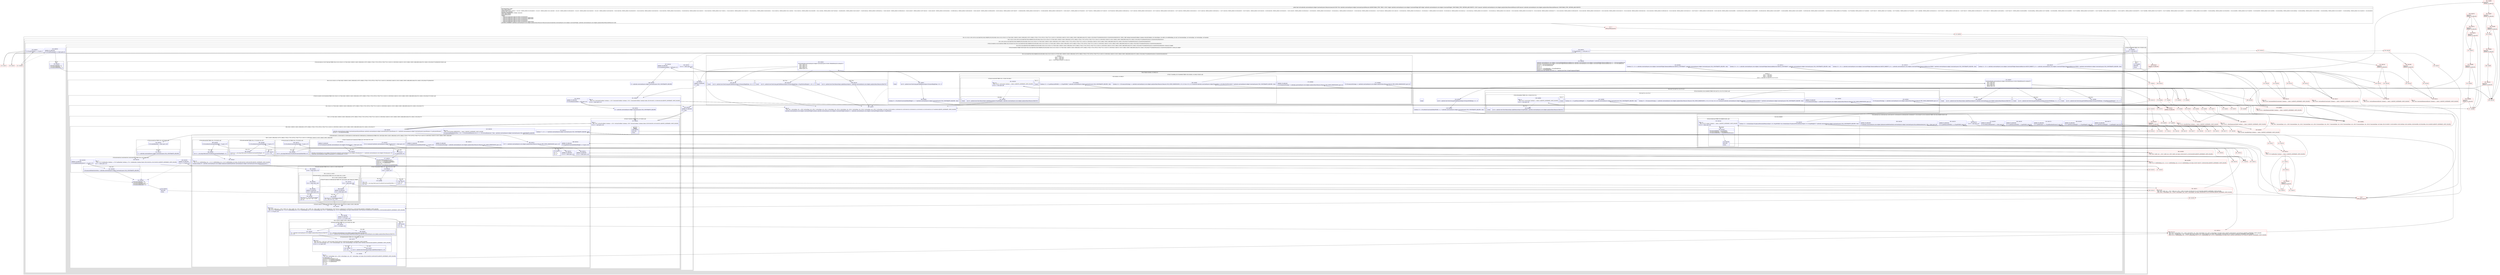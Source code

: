 digraph "CFG forandroidx.constraintlayout.widget.ConstraintLayout.Measurer.measure(Landroidx\/constraintlayout\/core\/widgets\/ConstraintWidget;Landroidx\/constraintlayout\/core\/widgets\/analyzer\/BasicMeasure$Measure;)V" {
subgraph cluster_Region_226921649 {
label = "R(1:(2:(1:3)|(1:(1:9)(1:(0)(14:14|15|46|76|(2:93|(2:98|99))|102|105|108|113|(4:121|(2:125|(2:(1:127)|(8:128|(1:138)(9:(1:164)(1:199)|165|(1:167)(1:198)|(1:170)|(1:173)(1:197)|(1:176)|177|(1:(1:181)(1:(1:195)))(0)|(1:184)(3:(1:191)(1:186)|(1:190)(1:188)|189))|140|147|(1:149)|(1:155)|156|157)))|200|(0)(0))|202|(2:125|(0)(0))(0)|200|(0)(0)))))) | DECL_VAR: boolean horizontalUseRatio, boolean verticalUseRatio, int verticalSpec, int width, int widthPadding, int null, int horizontalSpec, int verticalSpec, int verticalSpec, int baseline\l";
node [shape=record,color=blue];
subgraph cluster_Region_2063265124 {
label = "R(2:(1:3)|(1:(1:9)(1:(0)(14:14|15|46|76|(2:93|(2:98|99))|102|105|108|113|(4:121|(2:125|(2:(1:127)|(8:128|(1:138)(9:(1:164)(1:199)|165|(1:167)(1:198)|(1:170)|(1:173)(1:197)|(1:176)|177|(1:(1:181)(1:(1:195)))(0)|(1:184)(3:(1:191)(1:186)|(1:190)(1:188)|189))|140|147|(1:149)|(1:155)|156|157)))|200|(0)(0))|202|(2:125|(0)(0))(0)|200|(0)(0)))))";
node [shape=record,color=blue];
subgraph cluster_IfRegion_1086942296 {
label = "IF [B:220:0x0006] THEN: R(1:3) ELSE: null";
node [shape=record,color=blue];
Node_220 [shape=record,label="{220\:\ 0x0006|if (r29 == null) goto L3\l}"];
subgraph cluster_Region_1059605304 {
label = "R(1:3)";
node [shape=record,color=blue];
Node_221 [shape=record,label="{221\:\ 0x0008|RETURN\l|return\l}"];
}
}
subgraph cluster_Region_108178280 {
label = "R(1:(1:9)(1:(0)(14:14|15|46|76|(2:93|(2:98|99))|102|105|108|113|(4:121|(2:125|(2:(1:127)|(8:128|(1:138)(9:(1:164)(1:199)|165|(1:167)(1:198)|(1:170)|(1:173)(1:197)|(1:176)|177|(1:(1:181)(1:(1:195)))(0)|(1:184)(3:(1:191)(1:186)|(1:190)(1:188)|189))|140|147|(1:149)|(1:155)|156|157)))|200|(0)(0))|202|(2:125|(0)(0))(0)|200|(0)(0))))";
node [shape=record,color=blue];
subgraph cluster_IfRegion_726591247 {
label = "IF [B:223:0x0010, B:225:0x0016] THEN: R(1:9) ELSE: R(1:(0)(14:14|15|46|76|(2:93|(2:98|99))|102|105|108|113|(4:121|(2:125|(2:(1:127)|(8:128|(1:138)(9:(1:164)(1:199)|165|(1:167)(1:198)|(1:170)|(1:173)(1:197)|(1:176)|177|(1:(1:181)(1:(1:195)))(0)|(1:184)(3:(1:191)(1:186)|(1:190)(1:188)|189))|140|147|(1:149)|(1:155)|156|157)))|200|(0)(0))|202|(2:125|(0)(0))(0)|200|(0)(0)))";
node [shape=record,color=blue];
Node_223 [shape=record,label="{223\:\ 0x0010|if (r29.getVisibility() == 8) goto L7\l}"];
Node_225 [shape=record,label="{225\:\ 0x0016|ADDED_TO_REGION\l|if (r29.isInPlaceholder() == false) goto L9\l}"];
subgraph cluster_Region_544138642 {
label = "R(1:9)";
node [shape=record,color=blue];
Node_226 [shape=record,label="{226\:\ 0x0018|r30.measuredWidth = 0\lr30.measuredHeight = 0\lr30.measuredBaseline = 0\l}"];
}
subgraph cluster_Region_1566706476 {
label = "R(1:(0)(14:14|15|46|76|(2:93|(2:98|99))|102|105|108|113|(4:121|(2:125|(2:(1:127)|(8:128|(1:138)(9:(1:164)(1:199)|165|(1:167)(1:198)|(1:170)|(1:173)(1:197)|(1:176)|177|(1:(1:181)(1:(1:195)))(0)|(1:184)(3:(1:191)(1:186)|(1:190)(1:188)|189))|140|147|(1:149)|(1:155)|156|157)))|200|(0)(0))|202|(2:125|(0)(0))(0)|200|(0)(0))) | ELSE_IF_CHAIN\l";
node [shape=record,color=blue];
subgraph cluster_IfRegion_1314443779 {
label = "IF [B:229:0x0023] THEN: R(0) ELSE: R(14:14|15|46|76|(2:93|(2:98|99))|102|105|108|113|(4:121|(2:125|(2:(1:127)|(8:128|(1:138)(9:(1:164)(1:199)|165|(1:167)(1:198)|(1:170)|(1:173)(1:197)|(1:176)|177|(1:(1:181)(1:(1:195)))(0)|(1:184)(3:(1:191)(1:186)|(1:190)(1:188)|189))|140|147|(1:149)|(1:155)|156|157)))|200|(0)(0))|202|(2:125|(0)(0))(0)|200|(0)(0)) | ELSE_IF_CHAIN\l";
node [shape=record,color=blue];
Node_229 [shape=record,label="{229\:\ 0x0023|if (r29.getParent() == null) goto L13\l}"];
subgraph cluster_Region_309469784 {
label = "R(0)";
node [shape=record,color=blue];
}
subgraph cluster_Region_1103305936 {
label = "R(14:14|15|46|76|(2:93|(2:98|99))|102|105|108|113|(4:121|(2:125|(2:(1:127)|(8:128|(1:138)(9:(1:164)(1:199)|165|(1:167)(1:198)|(1:170)|(1:173)(1:197)|(1:176)|177|(1:(1:181)(1:(1:195)))(0)|(1:184)(3:(1:191)(1:186)|(1:190)(1:188)|189))|140|147|(1:149)|(1:155)|156|157)))|200|(0)(0))|202|(2:125|(0)(0))(0)|200|(0)(0))";
node [shape=record,color=blue];
Node_231 [shape=record,label="{231\:\ 0x0026|androidx.constraintlayout.core.widgets.ConstraintWidget$DimensionBehaviour androidx.constraintlayout.core.widgets.ConstraintWidget.DimensionBehaviour r3 = r30.horizontalBehavior\landroidx.constraintlayout.core.widgets.ConstraintWidget$DimensionBehaviour androidx.constraintlayout.core.widgets.ConstraintWidget.DimensionBehaviour r4 = r30.verticalBehavior\lint int r6 = r30.horizontalDimension\lint int r7 = r30.verticalDimension\lint r8 = 0\lint r9 = 0\lint int r10 = r28.paddingTop + r28.paddingBottom\lint int r11 = r28.paddingWidth\landroid.view.View android.view.View r12 = (android.view.View) r29.getCompanionWidget()\l}"];
subgraph cluster_SwitchRegion_883285091 {
label = "Switch: 4
 case 1 -> R(2:44|1)
 case 2 -> R(2:43|1)
 case 3 -> R(2:42|1)
 case 4 -> R(4:16|17|(3:24|27|(1:1)(2:37|1))|1)";
node [shape=record,color=blue];
Node_232 [shape=record,label="{232\:\ 0x0047|switch(androidx.constraintlayout.widget.ConstraintLayout.C01681.f58x6d00e4a2[r3.ordinal()]) \{\l    case 1: goto L44;\l    case 2: goto L43;\l    case 3: goto L42;\l    case 4: goto L16;\l    default: goto L45;\l\}\l}"];
subgraph cluster_Region_626685047 {
label = "R(2:44|1)";
node [shape=record,color=blue];
Node_263 [shape=record,label="{263\:\ 0x00b3|int r8 = android.view.View.MeasureSpec.makeMeasureSpec(r6, androidx.constraintlayout.core.widgets.analyzer.BasicMeasure.EXACTLY)\l}"];
Node_InsnContainer_1172768753 [shape=record,label="{|break\l}"];
}
subgraph cluster_Region_1719293091 {
label = "R(2:43|1)";
node [shape=record,color=blue];
Node_262 [shape=record,label="{262\:\ 0x00ab|int r8 = android.view.ViewGroup.getChildMeasureSpec(r28.layoutWidthSpec, r11, \-2)\l}"];
Node_InsnContainer_135356170 [shape=record,label="{|break\l}"];
}
subgraph cluster_Region_572574325 {
label = "R(2:42|1)";
node [shape=record,color=blue];
Node_261 [shape=record,label="{261\:\ 0x009e|int r8 = android.view.ViewGroup.getChildMeasureSpec(r28.layoutWidthSpec, r29.getHorizontalMargin() + r11, \-1)\l}"];
Node_InsnContainer_13716673 [shape=record,label="{|break\l}"];
}
subgraph cluster_Region_1420815242 {
label = "R(4:16|17|(3:24|27|(1:1)(2:37|1))|1)";
node [shape=record,color=blue];
Node_234 [shape=record,label="{234\:\ 0x004c|int r8 = android.view.ViewGroup.getChildMeasureSpec(r28.layoutWidthSpec, r11, \-2)\l}"];
Node_235 [shape=record,label="{235\:\ 0x0054|boolean r13 = r29.mMatchConstraintDefaultWidth == 1 ? androidx.constraintlayout.widget.ConstraintLayout.USE_CONSTRAINTS_HELPER : false\l}"];
subgraph cluster_IfRegion_62053985 {
label = "IF [B:239:0x005d, B:241:0x0063] THEN: R(3:24|27|(1:1)(2:37|1)) ELSE: null";
node [shape=record,color=blue];
Node_239 [shape=record,label="{239\:\ 0x005d|if (r30.measureStrategy == androidx.constraintlayout.core.widgets.analyzer.BasicMeasure.Measure.TRY_GIVEN_DIMENSIONS) goto L23\l}"];
Node_241 [shape=record,label="{241\:\ 0x0063|ADDED_TO_REGION\l|if (r30.measureStrategy == androidx.constraintlayout.core.widgets.analyzer.BasicMeasure.Measure.USE_GIVEN_DIMENSIONS) goto L23\l}"];
subgraph cluster_Region_1797990414 {
label = "R(3:24|27|(1:1)(2:37|1))";
node [shape=record,color=blue];
Node_243 [shape=record,label="{243\:\ 0x006d|boolean r14 = r12.getMeasuredHeight() == r29.getHeight() ? androidx.constraintlayout.widget.ConstraintLayout.USE_CONSTRAINTS_HELPER : false\l}"];
Node_247 [shape=record,label="{247\:\ 0x0076|boolean r5 = (r30.measureStrategy == androidx.constraintlayout.core.widgets.analyzer.BasicMeasure.Measure.USE_GIVEN_DIMENSIONS \|\| !r13 \|\| (r13 && r14) \|\| (r12 instanceof androidx.constraintlayout.widget.Placeholder) \|\| r29.isResolvedHorizontally()) ? androidx.constraintlayout.widget.ConstraintLayout.USE_CONSTRAINTS_HELPER : false\l}"];
subgraph cluster_IfRegion_1674488569 {
label = "IF [B:258:0x008c] THEN: R(1:1) ELSE: R(2:37|1)";
node [shape=record,color=blue];
Node_258 [shape=record,label="{258\:\ 0x008c|PHI: r5 \l  PHI: (r5v24 'useCurrent' boolean) =  binds: [] A[DONT_GENERATE, DONT_INLINE]\l|if (r5 != true) goto L38\l}"];
subgraph cluster_Region_2115475817 {
label = "R(1:1)";
node [shape=record,color=blue];
Node_InsnContainer_2096914606 [shape=record,label="{|break\l}"];
}
subgraph cluster_Region_512738006 {
label = "R(2:37|1)";
node [shape=record,color=blue];
Node_259 [shape=record,label="{259\:\ 0x008e|int r8 = android.view.View.MeasureSpec.makeMeasureSpec(r29.getWidth(), androidx.constraintlayout.core.widgets.analyzer.BasicMeasure.EXACTLY)\l}"];
Node_InsnContainer_1984007348 [shape=record,label="{|break\l}"];
}
}
}
}
Node_InsnContainer_1662322123 [shape=record,label="{|break\l}"];
}
}
subgraph cluster_SwitchRegion_297448581 {
label = "Switch: 4
 case 1 -> R(2:75|1)
 case 2 -> R(2:74|1)
 case 3 -> R(2:73|1)
 case 4 -> R(4:47|48|(3:55|58|(1:1)(2:68|1))|1)";
node [shape=record,color=blue];
Node_265 [shape=record,label="{265\:\ 0x00c2|switch(androidx.constraintlayout.widget.ConstraintLayout.C01681.f58x6d00e4a2[r4.ordinal()]) \{\l    case 1: goto L75;\l    case 2: goto L74;\l    case 3: goto L73;\l    case 4: goto L47;\l    default: goto L76;\l\}\l}"];
subgraph cluster_Region_2091309456 {
label = "R(2:75|1)";
node [shape=record,color=blue];
Node_296 [shape=record,label="{296\:\ 0x0130|int r9 = android.view.View.MeasureSpec.makeMeasureSpec(r7, androidx.constraintlayout.core.widgets.analyzer.BasicMeasure.EXACTLY)\l}"];
Node_InsnContainer_562762769 [shape=record,label="{|break\l}"];
}
subgraph cluster_Region_1298762005 {
label = "R(2:74|1)";
node [shape=record,color=blue];
Node_295 [shape=record,label="{295\:\ 0x0128|int r9 = android.view.ViewGroup.getChildMeasureSpec(r28.layoutHeightSpec, r10, \-2)\l}"];
Node_InsnContainer_1047390622 [shape=record,label="{|break\l}"];
}
subgraph cluster_Region_1501284565 {
label = "R(2:73|1)";
node [shape=record,color=blue];
Node_294 [shape=record,label="{294\:\ 0x011b|int r9 = android.view.ViewGroup.getChildMeasureSpec(r28.layoutHeightSpec, r29.getVerticalMargin() + r10, \-1)\l}"];
Node_InsnContainer_1152644811 [shape=record,label="{|break\l}"];
}
subgraph cluster_Region_605551873 {
label = "R(4:47|48|(3:55|58|(1:1)(2:68|1))|1)";
node [shape=record,color=blue];
Node_267 [shape=record,label="{267\:\ 0x00c7|int r9 = android.view.ViewGroup.getChildMeasureSpec(r28.layoutHeightSpec, r10, \-2)\l}"];
Node_268 [shape=record,label="{268\:\ 0x00d1|boolean r5 = r29.mMatchConstraintDefaultHeight == 1 ? androidx.constraintlayout.widget.ConstraintLayout.USE_CONSTRAINTS_HELPER : false\l}"];
subgraph cluster_IfRegion_264476875 {
label = "IF [B:272:0x00da, B:274:0x00e0] THEN: R(3:55|58|(1:1)(2:68|1)) ELSE: null";
node [shape=record,color=blue];
Node_272 [shape=record,label="{272\:\ 0x00da|if (r30.measureStrategy == androidx.constraintlayout.core.widgets.analyzer.BasicMeasure.Measure.TRY_GIVEN_DIMENSIONS) goto L54\l}"];
Node_274 [shape=record,label="{274\:\ 0x00e0|ADDED_TO_REGION\l|if (r30.measureStrategy == androidx.constraintlayout.core.widgets.analyzer.BasicMeasure.Measure.USE_GIVEN_DIMENSIONS) goto L54\l}"];
subgraph cluster_Region_908667884 {
label = "R(3:55|58|(1:1)(2:68|1))";
node [shape=record,color=blue];
Node_276 [shape=record,label="{276\:\ 0x00ea|boolean r13 = r12.getMeasuredWidth() == r29.getWidth() ? androidx.constraintlayout.widget.ConstraintLayout.USE_CONSTRAINTS_HELPER : false\l}"];
Node_280 [shape=record,label="{280\:\ 0x00f3|boolean r14 = (r30.measureStrategy == androidx.constraintlayout.core.widgets.analyzer.BasicMeasure.Measure.USE_GIVEN_DIMENSIONS \|\| !r5 \|\| (r5 && r13) \|\| (r12 instanceof androidx.constraintlayout.widget.Placeholder) \|\| r29.isResolvedVertically()) ? androidx.constraintlayout.widget.ConstraintLayout.USE_CONSTRAINTS_HELPER : false\l}"];
subgraph cluster_IfRegion_116727107 {
label = "IF [B:291:0x0109] THEN: R(1:1) ELSE: R(2:68|1)";
node [shape=record,color=blue];
Node_291 [shape=record,label="{291\:\ 0x0109|PHI: r14 \l  PHI: (r14v22 'useCurrent' boolean) =  binds: [] A[DONT_GENERATE, DONT_INLINE]\l|if (r14 != true) goto L69\l}"];
subgraph cluster_Region_1980837566 {
label = "R(1:1)";
node [shape=record,color=blue];
Node_InsnContainer_669059323 [shape=record,label="{|break\l}"];
}
subgraph cluster_Region_1993695574 {
label = "R(2:68|1)";
node [shape=record,color=blue];
Node_292 [shape=record,label="{292\:\ 0x010b|int r9 = android.view.View.MeasureSpec.makeMeasureSpec(r29.getHeight(), androidx.constraintlayout.core.widgets.analyzer.BasicMeasure.EXACTLY)\l}"];
Node_InsnContainer_2084546402 [shape=record,label="{|break\l}"];
}
}
}
}
Node_InsnContainer_1864990190 [shape=record,label="{|break\l}"];
}
}
Node_297 [shape=record,label="{297\:\ 0x0137|PHI: r9 \l  PHI: (r9v1 'verticalSpec' int) = (r9v0 'verticalSpec' int), (r9v12 'verticalSpec' int), (r9v13 'verticalSpec' int), (r9v14 'verticalSpec' int), (r9v15 'verticalSpec' int), (r9v16 'verticalSpec' int), (r9v15 'verticalSpec' int) binds: [B:265:0x00c2, B:296:0x0130, B:295:0x0128, B:294:0x011b, B:293:0x0118, B:292:0x010b, B:274:0x00e0] A[DONT_GENERATE, DONT_INLINE]\l|androidx.constraintlayout.core.widgets.ConstraintWidgetContainer androidx.constraintlayout.core.widgets.ConstraintWidgetContainer r5 = (androidx.constraintlayout.core.widgets.ConstraintWidgetContainer) r29.getParent()\l}"];
subgraph cluster_IfRegion_1786616382 {
label = "IF [B:298:0x013d, B:300:0x014b, B:302:0x0155, B:304:0x015f, B:306:0x0169, B:308:0x0173, B:310:0x017d, B:312:0x0183] THEN: R(2:93|(2:98|99)) ELSE: null";
node [shape=record,color=blue];
Node_298 [shape=record,label="{298\:\ 0x013d|if (r5 != null) goto L78\l}"];
Node_300 [shape=record,label="{300\:\ 0x014b|ADDED_TO_REGION\l|if (androidx.constraintlayout.core.widgets.Optimizer.enabled(androidx.constraintlayout.widget.ConstraintLayout.this.mOptimizationLevel, 256) != false) goto L80\l}"];
Node_302 [shape=record,label="{302\:\ 0x0155|ADDED_TO_REGION\l|if (r12.getMeasuredWidth() == r29.getWidth()) goto L82\l}"];
Node_304 [shape=record,label="{304\:\ 0x015f|ADDED_TO_REGION\l|if (r12.getMeasuredWidth() \< r5.getWidth()) goto L84\l}"];
Node_306 [shape=record,label="{306\:\ 0x0169|ADDED_TO_REGION\l|if (r12.getMeasuredHeight() == r29.getHeight()) goto L86\l}"];
Node_308 [shape=record,label="{308\:\ 0x0173|ADDED_TO_REGION\l|if (r12.getMeasuredHeight() \< r5.getHeight()) goto L88\l}"];
Node_310 [shape=record,label="{310\:\ 0x017d|ADDED_TO_REGION\l|if (r12.getBaseline() == r29.getBaselineDistance()) goto L90\l}"];
Node_312 [shape=record,label="{312\:\ 0x0183|ADDED_TO_REGION\l|if (r29.isMeasureRequested() == false) goto L92\l}"];
subgraph cluster_Region_711213800 {
label = "R(2:93|(2:98|99))";
node [shape=record,color=blue];
Node_314 [shape=record,label="{314\:\ 0x0191|boolean r13 = (isSimilarSpec(r29.getLastHorizontalMeasureSpec(), r8, r29.getWidth()) && isSimilarSpec(r29.getLastVerticalMeasureSpec(), r9, r29.getHeight())) ? androidx.constraintlayout.widget.ConstraintLayout.USE_CONSTRAINTS_HELPER : false\l}"];
subgraph cluster_IfRegion_885029810 {
label = "IF [B:319:0x01a4] THEN: R(2:98|99) ELSE: null";
node [shape=record,color=blue];
Node_319 [shape=record,label="{319\:\ 0x01a4|PHI: r13 \l  PHI: (r13v19 'similar' boolean) =  binds: [] A[DONT_GENERATE, DONT_INLINE]\l|if (r13 != false) goto L98\l}"];
subgraph cluster_Region_271768171 {
label = "R(2:98|99)";
node [shape=record,color=blue];
Node_320 [shape=record,label="{320\:\ 0x01a6|r30.measuredWidth = r29.getWidth()\lr30.measuredHeight = r29.getHeight()\lr30.measuredBaseline = r29.getBaselineDistance()\l}"];
Node_321 [shape=record,label="{321\:\ 0x01b8|RETURN\l|return\l}"];
}
}
}
}
Node_323 [shape=record,label="{323\:\ 0x01bb|boolean r13 = r3 == androidx.constraintlayout.core.widgets.ConstraintWidget.DimensionBehaviour.MATCH_CONSTRAINT ? androidx.constraintlayout.widget.ConstraintLayout.USE_CONSTRAINTS_HELPER : false\l}"];
Node_327 [shape=record,label="{327\:\ 0x01c2|boolean r14 = r4 == androidx.constraintlayout.core.widgets.ConstraintWidget.DimensionBehaviour.MATCH_CONSTRAINT ? androidx.constraintlayout.widget.ConstraintLayout.USE_CONSTRAINTS_HELPER : false\l}"];
Node_331 [shape=record,label="{331\:\ 0x01c9|boolean r15 = (r4 == androidx.constraintlayout.core.widgets.ConstraintWidget.DimensionBehaviour.MATCH_PARENT \|\| r4 == androidx.constraintlayout.core.widgets.ConstraintWidget.DimensionBehaviour.FIXED) ? androidx.constraintlayout.widget.ConstraintLayout.USE_CONSTRAINTS_HELPER : false\l}"];
Node_338 [shape=record,label="{338\:\ 0x01d7|boolean r4 = (r3 == androidx.constraintlayout.core.widgets.ConstraintWidget.DimensionBehaviour.MATCH_PARENT \|\| r3 == androidx.constraintlayout.core.widgets.ConstraintWidget.DimensionBehaviour.FIXED) ? androidx.constraintlayout.widget.ConstraintLayout.USE_CONSTRAINTS_HELPER : false\l}"];
subgraph cluster_IfRegion_60515238 {
label = "IF [B:345:0x01e3, B:347:0x01eb] THEN: R(4:121|(2:125|(2:(1:127)|(8:128|(1:138)(9:(1:164)(1:199)|165|(1:167)(1:198)|(1:170)|(1:173)(1:197)|(1:176)|177|(1:(1:181)(1:(1:195)))(0)|(1:184)(3:(1:191)(1:186)|(1:190)(1:188)|189))|140|147|(1:149)|(1:155)|156|157)))|200|(0)(0)) ELSE: null";
node [shape=record,color=blue];
Node_345 [shape=record,label="{345\:\ 0x01e3|if (r13 != false) goto L119\l}"];
Node_347 [shape=record,label="{347\:\ 0x01eb|ADDED_TO_REGION\l|if (r29.mDimensionRatio \> 0.0f) goto L121\l}"];
subgraph cluster_Region_259655568 {
label = "R(4:121|(2:125|(2:(1:127)|(8:128|(1:138)(9:(1:164)(1:199)|165|(1:167)(1:198)|(1:170)|(1:173)(1:197)|(1:176)|177|(1:(1:181)(1:(1:195)))(0)|(1:184)(3:(1:191)(1:186)|(1:190)(1:188)|189))|140|147|(1:149)|(1:155)|156|157)))|200|(0)(0))";
node [shape=record,color=blue];
Node_348 [shape=record,label="{348\:\ 0x01ed|r3 = androidx.constraintlayout.widget.ConstraintLayout.USE_CONSTRAINTS_HELPER\l}"];
subgraph cluster_IfRegion_825503599 {
label = "IF [B:351:0x01f2, B:353:0x01fa] THEN: R(2:125|(2:(1:127)|(8:128|(1:138)(9:(1:164)(1:199)|165|(1:167)(1:198)|(1:170)|(1:173)(1:197)|(1:176)|177|(1:(1:181)(1:(1:195)))(0)|(1:184)(3:(1:191)(1:186)|(1:190)(1:188)|189))|140|147|(1:149)|(1:155)|156|157))) ELSE: null";
node [shape=record,color=blue];
Node_351 [shape=record,label="{351\:\ 0x01f2|PHI: r3 \l  PHI: (r3v4 'horizontalUseRatio' boolean) = (r3v3 'horizontalUseRatio' boolean), (r3v21 'horizontalUseRatio' boolean) binds: [B:350:0x01f1, B:348:0x01ed] A[DONT_GENERATE, DONT_INLINE]\l|if (r14 != false) goto L123\l}"];
Node_353 [shape=record,label="{353\:\ 0x01fa|ADDED_TO_REGION\l|if (r29.mDimensionRatio \> 0.0f) goto L125\l}"];
subgraph cluster_Region_502025787 {
label = "R(2:125|(2:(1:127)|(8:128|(1:138)(9:(1:164)(1:199)|165|(1:167)(1:198)|(1:170)|(1:173)(1:197)|(1:176)|177|(1:(1:181)(1:(1:195)))(0)|(1:184)(3:(1:191)(1:186)|(1:190)(1:188)|189))|140|147|(1:149)|(1:155)|156|157)))";
node [shape=record,color=blue];
Node_354 [shape=record,label="{354\:\ 0x01fc|r5 = androidx.constraintlayout.widget.ConstraintLayout.USE_CONSTRAINTS_HELPER\l}"];
subgraph cluster_Region_1069268550 {
label = "R(2:(1:127)|(8:128|(1:138)(9:(1:164)(1:199)|165|(1:167)(1:198)|(1:170)|(1:173)(1:197)|(1:176)|177|(1:(1:181)(1:(1:195)))(0)|(1:184)(3:(1:191)(1:186)|(1:190)(1:188)|189))|140|147|(1:149)|(1:155)|156|157))";
node [shape=record,color=blue];
subgraph cluster_IfRegion_1675369382 {
label = "IF [B:357:0x0201] THEN: R(1:127) ELSE: null";
node [shape=record,color=blue];
Node_357 [shape=record,label="{357\:\ 0x0201|PHI: r5 \l  PHI: (r5v6 'verticalUseRatio' boolean) = (r5v5 'verticalUseRatio' boolean), (r5v9 'verticalUseRatio' boolean) binds: [B:356:0x0200, B:354:0x01fc] A[DONT_GENERATE, DONT_INLINE]\l|if (r12 != null) goto L128\l}"];
subgraph cluster_Region_1052645988 {
label = "R(1:127)";
node [shape=record,color=blue];
Node_358 [shape=record,label="{358\:\ 0x0203|RETURN\l|return\l}"];
}
}
subgraph cluster_Region_1367684235 {
label = "R(8:128|(1:138)(9:(1:164)(1:199)|165|(1:167)(1:198)|(1:170)|(1:173)(1:197)|(1:176)|177|(1:(1:181)(1:(1:195)))(0)|(1:184)(3:(1:191)(1:186)|(1:190)(1:188)|189))|140|147|(1:149)|(1:155)|156|157)";
node [shape=record,color=blue];
Node_359 [shape=record,label="{359\:\ 0x0204|androidx.constraintlayout.widget.ConstraintLayout$LayoutParams androidx.constraintlayout.widget.ConstraintLayout.LayoutParams r6 = (androidx.constraintlayout.widget.ConstraintLayout.LayoutParams) r12.getLayoutParams()\lint int r7 = r30.measureStrategy\l}"];
subgraph cluster_IfRegion_264982714 {
label = "IF [B:360:0x021c, B:362:0x0222, B:363:0x0224, B:365:0x0228, B:366:0x022a, B:368:0x022e] THEN: R(1:138) ELSE: R(9:(1:164)(1:199)|165|(1:167)(1:198)|(1:170)|(1:173)(1:197)|(1:176)|177|(1:(1:181)(1:(1:195)))(0)|(1:184)(3:(1:191)(1:186)|(1:190)(1:188)|189))";
node [shape=record,color=blue];
Node_360 [shape=record,label="{360\:\ 0x021c|if (r7 != androidx.constraintlayout.core.widgets.analyzer.BasicMeasure.Measure.TRY_GIVEN_DIMENSIONS) goto L130\l}"];
Node_362 [shape=record,label="{362\:\ 0x0222|ADDED_TO_REGION\l|if (r30.measureStrategy != androidx.constraintlayout.core.widgets.analyzer.BasicMeasure.Measure.USE_GIVEN_DIMENSIONS) goto L132\l}"];
Node_363 [shape=record,label="{363\:\ 0x0224|ADDED_TO_REGION\l|if (r13 != false) goto L133\l}"];
Node_365 [shape=record,label="{365\:\ 0x0228|ADDED_TO_REGION\l|if (r29.mMatchConstraintDefaultWidth == 0) goto L135\l}"];
Node_366 [shape=record,label="{366\:\ 0x022a|ADDED_TO_REGION\l|if (r14 != false) goto L136\l}"];
Node_368 [shape=record,label="{368\:\ 0x022e|ADDED_TO_REGION\l|if (r29.mMatchConstraintDefaultHeight == 0) goto L138\l}"];
subgraph cluster_Region_938909765 {
label = "R(1:138)";
node [shape=record,color=blue];
Node_370 [shape=record,label="{370\:\ 0x0231|r0 = 0\lr11 = 0\lr3 = 0\l}"];
}
subgraph cluster_Region_1167257677 {
label = "R(9:(1:164)(1:199)|165|(1:167)(1:198)|(1:170)|(1:173)(1:197)|(1:176)|177|(1:(1:181)(1:(1:195)))(0)|(1:184)(3:(1:191)(1:186)|(1:190)(1:188)|189))";
node [shape=record,color=blue];
subgraph cluster_IfRegion_772543260 {
label = "IF [B:372:0x023f, B:374:0x0243] THEN: R(1:164) ELSE: R(1:199)";
node [shape=record,color=blue];
Node_372 [shape=record,label="{372\:\ 0x023f|if ((r12 instanceof androidx.constraintlayout.widget.VirtualLayout) != false) goto L162\l}"];
Node_374 [shape=record,label="{374\:\ 0x0243|ADDED_TO_REGION\l|if ((r29 instanceof androidx.constraintlayout.core.widgets.VirtualLayout) != false) goto L164\l}"];
subgraph cluster_Region_246630067 {
label = "R(1:164)";
node [shape=record,color=blue];
Node_375 [shape=record,label="{375\:\ 0x0245|androidx.constraintlayout.core.widgets.VirtualLayout androidx.constraintlayout.core.widgets.VirtualLayout r7 = (androidx.constraintlayout.core.widgets.VirtualLayout) r29\l((androidx.constraintlayout.widget.VirtualLayout) r12).onMeasure(r7, r8, r9)\l}"];
}
subgraph cluster_Region_636161876 {
label = "R(1:199)";
node [shape=record,color=blue];
Node_376 [shape=record,label="{376\:\ 0x024f|r12.measure(r8, r9)\l}"];
}
}
Node_377 [shape=record,label="{377\:\ 0x0252|r29.setLastMeasureSpec(r8, r9)\lint int r7 = r12.getMeasuredWidth()\lint int r10 = r12.getMeasuredHeight()\lint int r22 = r12.getBaseline()\lint r21 = r8\lint int r8 = r29.mMatchConstraintMinWidth\l}"];
subgraph cluster_IfRegion_43479459 {
label = "IF [B:378:0x0269] THEN: R(1:167) ELSE: R(1:198)";
node [shape=record,color=blue];
Node_378 [shape=record,label="{378\:\ 0x0269|if (r8 \> 0) goto L167\l}"];
subgraph cluster_Region_2004185016 {
label = "R(1:167)";
node [shape=record,color=blue];
Node_379 [shape=record,label="{379\:\ 0x026b|r26 = r9\lint int r25 = java.lang.Math.max(r29.mMatchConstraintMinWidth, r7)\lr9 = r25\l}"];
}
subgraph cluster_Region_1892625635 {
label = "R(1:198)";
node [shape=record,color=blue];
Node_380 [shape=record,label="{380\:\ 0x0278|r26 = r9\lr9 = r7\l}"];
}
}
subgraph cluster_IfRegion_450676304 {
label = "IF [B:382:0x027e] THEN: R(1:170) ELSE: null";
node [shape=record,color=blue];
Node_382 [shape=record,label="{382\:\ 0x027e|if (r29.mMatchConstraintMaxWidth \> 0) goto L170\l}"];
subgraph cluster_Region_1791156964 {
label = "R(1:170)";
node [shape=record,color=blue];
Node_383 [shape=record,label="{383\:\ 0x0280|int r9 = java.lang.Math.min(r29.mMatchConstraintMaxWidth, r9)\l}"];
}
}
subgraph cluster_IfRegion_473671394 {
label = "IF [B:385:0x0288] THEN: R(1:173) ELSE: R(1:197)";
node [shape=record,color=blue];
Node_385 [shape=record,label="{385\:\ 0x0288|if (r29.mMatchConstraintMinHeight \> 0) goto L173\l}"];
subgraph cluster_Region_752530641 {
label = "R(1:173)";
node [shape=record,color=blue];
Node_386 [shape=record,label="{386\:\ 0x028a|int int r17 = java.lang.Math.max(r29.mMatchConstraintMinHeight, r10)\lr11 = r17\l}"];
}
subgraph cluster_Region_8557566 {
label = "R(1:197)";
node [shape=record,color=blue];
Node_387 [shape=record,label="{387\:\ 0x0297|r11 = r10\l}"];
}
}
subgraph cluster_IfRegion_2115003053 {
label = "IF [B:389:0x029d] THEN: R(1:176) ELSE: null";
node [shape=record,color=blue];
Node_389 [shape=record,label="{389\:\ 0x029d|if (r29.mMatchConstraintMaxHeight \> 0) goto L176\l}"];
subgraph cluster_Region_905353588 {
label = "R(1:176)";
node [shape=record,color=blue];
Node_390 [shape=record,label="{390\:\ 0x029f|int r11 = java.lang.Math.min(r29.mMatchConstraintMaxHeight, r11)\l}"];
}
}
Node_391 [shape=record,label="{391\:\ 0x02a5|PHI: r11 \l  PHI: (r11v4 'widthPadding' int) = (r11v3 'widthPadding' int), (r11v8 'widthPadding' int) binds: [B:389:0x029d, B:390:0x029f] A[DONT_GENERATE, DONT_INLINE]\l|boolean boolean r8 = androidx.constraintlayout.core.widgets.Optimizer.enabled(androidx.constraintlayout.widget.ConstraintLayout.this.mOptimizationLevel, 1)\l}"];
subgraph cluster_IfRegion_1256108445 {
label = "IF [B:392:0x02b0] THEN: R(1:(1:181)(1:(1:195))) ELSE: R(0)";
node [shape=record,color=blue];
Node_392 [shape=record,label="{392\:\ 0x02b0|if (r8 == false) goto L179\l}"];
subgraph cluster_Region_808663601 {
label = "R(1:(1:181)(1:(1:195)))";
node [shape=record,color=blue];
subgraph cluster_IfRegion_1254017825 {
label = "IF [B:393:0x02b2, B:394:0x02b4] THEN: R(1:181) ELSE: R(1:(1:195))";
node [shape=record,color=blue];
Node_393 [shape=record,label="{393\:\ 0x02b2|if (r3 != false) goto L180\l}"];
Node_394 [shape=record,label="{394\:\ 0x02b4|ADDED_TO_REGION\l|if (r15 != false) goto L181\l}"];
subgraph cluster_Region_1600896290 {
label = "R(1:181)";
node [shape=record,color=blue];
Node_395 [shape=record,label="{395\:\ 0x02b6|float float r0 = r29.mDimensionRatio\lint int r0 = (int) ((r11 * r0) + 0.5f)\lr9 = r0\l}"];
}
subgraph cluster_Region_1277269025 {
label = "R(1:(1:195)) | ELSE_IF_CHAIN\l";
node [shape=record,color=blue];
subgraph cluster_IfRegion_522521676 {
label = "IF [B:397:0x02c6, B:398:0x02c8] THEN: R(1:195) ELSE: null | ELSE_IF_CHAIN\l";
node [shape=record,color=blue];
Node_397 [shape=record,label="{397\:\ 0x02c6|if (r5 != false) goto L194\l}"];
Node_398 [shape=record,label="{398\:\ 0x02c8|ADDED_TO_REGION\l|if (r4 != false) goto L195\l}"];
subgraph cluster_Region_215350052 {
label = "R(1:195)";
node [shape=record,color=blue];
Node_399 [shape=record,label="{399\:\ 0x02ca|float float r0 = r29.mDimensionRatio\lr11 = (int) ((r9 \/ r0) + 0.5f)\l}"];
}
}
}
}
}
subgraph cluster_Region_233584625 {
label = "R(0)";
node [shape=record,color=blue];
}
}
subgraph cluster_IfRegion_1230931373 {
label = "IF [B:401:0x02d7, B:402:0x02d9] THEN: R(1:184) ELSE: R(3:(1:191)(1:186)|(1:190)(1:188)|189)";
node [shape=record,color=blue];
Node_401 [shape=record,label="{401\:\ 0x02d7|PHI: r9 r11 \l  PHI: (r9v5 'width' int) = (r9v4 'width' int), (r9v4 'width' int), (r9v4 'width' int), (r9v4 'width' int), (r9v8 'width' int) binds: [B:400:0x02d5, B:397:0x02c6, B:398:0x02c8, B:399:0x02ca, B:395:0x02b6] A[DONT_GENERATE, DONT_INLINE]\l  PHI: (r11v5 'widthPadding' int) = (r11v4 'widthPadding' int), (r11v4 'widthPadding' int), (r11v4 'widthPadding' int), (r11v7 'widthPadding' int), (r11v4 'widthPadding' int) binds: [B:400:0x02d5, B:397:0x02c6, B:398:0x02c8, B:399:0x02ca, B:395:0x02b6] A[DONT_GENERATE, DONT_INLINE]\l|if (r7 == r9) goto L183\l}"];
Node_402 [shape=record,label="{402\:\ 0x02d9|ADDED_TO_REGION\l|if (r10 == r11) goto L184\l}"];
subgraph cluster_Region_1872445683 {
label = "R(1:184)";
node [shape=record,color=blue];
Node_404 [shape=record,label="{404\:\ 0x02dc|r0 = r9\lr3 = r22\l}"];
}
subgraph cluster_Region_682021001 {
label = "R(3:(1:191)(1:186)|(1:190)(1:188)|189)";
node [shape=record,color=blue];
subgraph cluster_IfRegion_909940523 {
label = "IF [B:405:0x02e4] THEN: R(1:191) ELSE: R(1:186)";
node [shape=record,color=blue];
Node_405 [shape=record,label="{405\:\ 0x02e4|if (r7 == r9) goto L191\l}"];
subgraph cluster_Region_379461101 {
label = "R(1:191)";
node [shape=record,color=blue];
Node_407 [shape=record,label="{407\:\ 0x02ed|r0 = androidx.constraintlayout.core.widgets.analyzer.BasicMeasure.EXACTLY\lr3 = r21\l}"];
}
subgraph cluster_Region_1777434425 {
label = "R(1:186)";
node [shape=record,color=blue];
Node_406 [shape=record,label="{406\:\ 0x02e6|r0 = androidx.constraintlayout.core.widgets.analyzer.BasicMeasure.EXACTLY\lint r3 = android.view.View.MeasureSpec.makeMeasureSpec(r9, androidx.constraintlayout.core.widgets.analyzer.BasicMeasure.EXACTLY)\l}"];
}
}
subgraph cluster_IfRegion_1036783022 {
label = "IF [B:408:0x02f1] THEN: R(1:190) ELSE: R(1:188)";
node [shape=record,color=blue];
Node_408 [shape=record,label="{408\:\ 0x02f1|PHI: r0 r3 \l  PHI: (r0v3 int) = (r0v2 int), (r0v8 int) binds: [B:407:0x02ed, B:406:0x02e6] A[DONT_GENERATE, DONT_INLINE]\l  PHI: (r3v6 'horizontalSpec' int) = (r3v5 'horizontalSpec' int), (r3v8 'horizontalSpec' int) binds: [B:407:0x02ed, B:406:0x02e6] A[DONT_GENERATE, DONT_INLINE]\l|if (r10 == r11) goto L190\l}"];
subgraph cluster_Region_1758291530 {
label = "R(1:190)";
node [shape=record,color=blue];
Node_410 [shape=record,label="{410\:\ 0x02f8|r0 = r26\l}"];
}
subgraph cluster_Region_1790642078 {
label = "R(1:188)";
node [shape=record,color=blue];
Node_409 [shape=record,label="{409\:\ 0x02f3|int r0 = android.view.View.MeasureSpec.makeMeasureSpec(r11, r0)\l}"];
}
}
Node_411 [shape=record,label="{411\:\ 0x02fa|PHI: r0 \l  PHI: (r0v5 'verticalSpec' int) = (r0v4 'verticalSpec' int), (r0v7 'verticalSpec' int) binds: [B:410:0x02f8, B:409:0x02f3] A[DONT_GENERATE, DONT_INLINE]\l|r12.measure(r3, r0)\lr29.setLastMeasureSpec(r3, r0)\lint int r17 = r12.getMeasuredWidth()\lint int r21 = r12.getMeasuredHeight()\lint int r22 = r12.getBaseline()\lr0 = r17\lr11 = r21\lr3 = r22\l}"];
}
}
}
}
Node_413 [shape=record,label="{413\:\ 0x0315|boolean r7 = r3 != \-1 ? androidx.constraintlayout.widget.ConstraintLayout.USE_CONSTRAINTS_HELPER : false\l}"];
Node_423 [shape=record,label="{423\:\ 0x0326|PHI: r10 \l  PHI: (r10v8 boolean A[REMOVE]) =  binds: [] A[DONT_GENERATE, DONT_INLINE]\l|r30.measuredNeedsSolverPass = (r0 == r30.horizontalDimension && r11 == r30.verticalDimension) ? false : androidx.constraintlayout.widget.ConstraintLayout.USE_CONSTRAINTS_HELPER\l}"];
subgraph cluster_IfRegion_373773938 {
label = "IF [B:424:0x032a] THEN: R(1:149) ELSE: null";
node [shape=record,color=blue];
Node_424 [shape=record,label="{424\:\ 0x032a|if (r6.needsBaseline != false) goto L149\l}"];
subgraph cluster_Region_1440088333 {
label = "R(1:149)";
node [shape=record,color=blue];
Node_425 [shape=record,label="{425\:\ 0x032c|r7 = androidx.constraintlayout.widget.ConstraintLayout.USE_CONSTRAINTS_HELPER\l}"];
}
}
subgraph cluster_IfRegion_935113785 {
label = "IF [B:426:0x032d, B:428:0x0330, B:430:0x0336] THEN: R(1:155) ELSE: null";
node [shape=record,color=blue];
Node_426 [shape=record,label="{426\:\ 0x032d|PHI: r7 \l  PHI: (r7v10 'hasBaseline' boolean) = (r7v9 'hasBaseline' boolean), (r7v11 'hasBaseline' boolean) binds: [B:424:0x032a, B:425:0x032c] A[DONT_GENERATE, DONT_INLINE]\l|if (r7 != false) goto L151\l}"];
Node_428 [shape=record,label="{428\:\ 0x0330|ADDED_TO_REGION\l|if (r3 != (\-1)) goto L153\l}"];
Node_430 [shape=record,label="{430\:\ 0x0336|ADDED_TO_REGION\l|if (r29.getBaselineDistance() != r3) goto L155\l}"];
subgraph cluster_Region_1880373739 {
label = "R(1:155)";
node [shape=record,color=blue];
Node_431 [shape=record,label="{431\:\ 0x0338|r30.measuredNeedsSolverPass = androidx.constraintlayout.widget.ConstraintLayout.USE_CONSTRAINTS_HELPER\l}"];
}
}
Node_432 [shape=record,label="{432\:\ 0x033b|r30.measuredWidth = r0\lr30.measuredHeight = r11\lr30.measuredHasBaseline = r7\lr30.measuredBaseline = r3\l}"];
Node_433 [shape=record,label="{433\:\ 0x0343|RETURN\l|return\l}"];
}
}
}
}
Node_356 [shape=record,label="{356\:\ 0x0200|ADDED_TO_REGION\l|r5 = false\l}"];
subgraph cluster_IfRegion_732233488 {
label = "IF [B:357:0x0201] THEN: R(0) ELSE: R(0)";
node [shape=record,color=blue];
Node_357 [shape=record,label="{357\:\ 0x0201|PHI: r5 \l  PHI: (r5v6 'verticalUseRatio' boolean) = (r5v5 'verticalUseRatio' boolean), (r5v9 'verticalUseRatio' boolean) binds: [B:356:0x0200, B:354:0x01fc] A[DONT_GENERATE, DONT_INLINE]\l|if (r12 != null) goto L128\l}"];
subgraph cluster_Region_1499428714 {
label = "R(0)";
node [shape=record,color=blue];
}
subgraph cluster_Region_421486844 {
label = "R(0)";
node [shape=record,color=blue];
}
}
}
}
Node_350 [shape=record,label="{350\:\ 0x01f1|ADDED_TO_REGION\l|r3 = false\l}"];
subgraph cluster_IfRegion_308288664 {
label = "IF [B:351:0x01f2] THEN: R(2:125|(0)(0)) ELSE: R(0)";
node [shape=record,color=blue];
Node_351 [shape=record,label="{351\:\ 0x01f2|PHI: r3 \l  PHI: (r3v4 'horizontalUseRatio' boolean) = (r3v3 'horizontalUseRatio' boolean), (r3v21 'horizontalUseRatio' boolean) binds: [B:350:0x01f1, B:348:0x01ed] A[DONT_GENERATE, DONT_INLINE]\l|if (r14 != false) goto L123\l}"];
subgraph cluster_Region_565672292 {
label = "R(2:125|(0)(0))";
node [shape=record,color=blue];
Node_354 [shape=record,label="{354\:\ 0x01fc|r5 = androidx.constraintlayout.widget.ConstraintLayout.USE_CONSTRAINTS_HELPER\l}"];
subgraph cluster_IfRegion_1400747907 {
label = "IF [B:357:0x0201] THEN: R(0) ELSE: R(0)";
node [shape=record,color=blue];
Node_357 [shape=record,label="{357\:\ 0x0201|PHI: r5 \l  PHI: (r5v6 'verticalUseRatio' boolean) = (r5v5 'verticalUseRatio' boolean), (r5v9 'verticalUseRatio' boolean) binds: [B:356:0x0200, B:354:0x01fc] A[DONT_GENERATE, DONT_INLINE]\l|if (r12 != null) goto L128\l}"];
subgraph cluster_Region_1965072273 {
label = "R(0)";
node [shape=record,color=blue];
}
subgraph cluster_Region_615136191 {
label = "R(0)";
node [shape=record,color=blue];
}
}
}
subgraph cluster_Region_116190311 {
label = "R(0)";
node [shape=record,color=blue];
}
}
Node_356 [shape=record,label="{356\:\ 0x0200|ADDED_TO_REGION\l|r5 = false\l}"];
subgraph cluster_IfRegion_497535491 {
label = "IF [B:357:0x0201] THEN: R(0) ELSE: R(0)";
node [shape=record,color=blue];
Node_357 [shape=record,label="{357\:\ 0x0201|PHI: r5 \l  PHI: (r5v6 'verticalUseRatio' boolean) = (r5v5 'verticalUseRatio' boolean), (r5v9 'verticalUseRatio' boolean) binds: [B:356:0x0200, B:354:0x01fc] A[DONT_GENERATE, DONT_INLINE]\l|if (r12 != null) goto L128\l}"];
subgraph cluster_Region_1687581894 {
label = "R(0)";
node [shape=record,color=blue];
}
subgraph cluster_Region_364622802 {
label = "R(0)";
node [shape=record,color=blue];
}
}
}
}
}
}
}
}
}
Node_217 [shape=record,color=red,label="{217\:\ ?|MTH_ENTER_BLOCK\l}"];
Node_219 [shape=record,color=red,label="{219\:\ 0x0000}"];
Node_218 [shape=record,color=red,label="{218\:\ ?|MTH_EXIT_BLOCK\l}"];
Node_222 [shape=record,color=red,label="{222\:\ 0x0009}"];
Node_224 [shape=record,color=red,label="{224\:\ 0x0012}"];
Node_227 [shape=record,color=red,label="{227\:\ 0x001e}"];
Node_228 [shape=record,color=red,label="{228\:\ 0x001f}"];
Node_230 [shape=record,color=red,label="{230\:\ 0x0025}"];
Node_236 [shape=record,color=red,label="{236\:\ 0x0056}"];
Node_238 [shape=record,color=red,label="{238\:\ 0x0059|PHI: r13 \l  PHI: (r13v40 'shouldDoWrap' boolean) =  binds: [] A[DONT_GENERATE, DONT_INLINE]\l}"];
Node_240 [shape=record,color=red,label="{240\:\ 0x005f}"];
Node_242 [shape=record,color=red,label="{242\:\ 0x0065}"];
Node_244 [shape=record,color=red,label="{244\:\ 0x006f}"];
Node_246 [shape=record,color=red,label="{246\:\ 0x0072|PHI: r14 \l  PHI: (r14v31 'otherDimensionStable' boolean) =  binds: [] A[DONT_GENERATE, DONT_INLINE]\l}"];
Node_248 [shape=record,color=red,label="{248\:\ 0x0078|REMOVE\lADDED_TO_REGION\l}"];
Node_249 [shape=record,color=red,label="{249\:\ 0x007a|REMOVE\lADDED_TO_REGION\l}"];
Node_250 [shape=record,color=red,label="{250\:\ 0x007c|REMOVE\lADDED_TO_REGION\l}"];
Node_251 [shape=record,color=red,label="{251\:\ 0x007e}"];
Node_252 [shape=record,color=red,label="{252\:\ 0x0080|REMOVE\lADDED_TO_REGION\l}"];
Node_253 [shape=record,color=red,label="{253\:\ 0x0082}"];
Node_254 [shape=record,color=red,label="{254\:\ 0x0086|REMOVE\lADDED_TO_REGION\l}"];
Node_256 [shape=record,color=red,label="{256\:\ 0x0089}"];
Node_260 [shape=record,color=red,label="{260\:\ 0x009b}"];
Node_257 [shape=record,color=red,label="{257\:\ 0x008b}"];
Node_245 [shape=record,color=red,label="{245\:\ 0x0071}"];
Node_237 [shape=record,color=red,label="{237\:\ 0x0058}"];
Node_264 [shape=record,color=red,label="{264\:\ 0x00ba|PHI: r8 \l  PHI: (r8v1 'horizontalSpec' int) = (r8v0 'horizontalSpec' int), (r8v15 'horizontalSpec' int), (r8v16 'horizontalSpec' int), (r8v17 'horizontalSpec' int), (r8v18 'horizontalSpec' int), (r8v19 'horizontalSpec' int), (r8v18 'horizontalSpec' int) binds: [B:232:0x0047, B:263:0x00b3, B:262:0x00ab, B:261:0x009e, B:260:0x009b, B:259:0x008e, B:241:0x0063] A[DONT_GENERATE, DONT_INLINE]\l}"];
Node_269 [shape=record,color=red,label="{269\:\ 0x00d3}"];
Node_271 [shape=record,color=red,label="{271\:\ 0x00d6|PHI: r5 \l  PHI: (r5v16 'shouldDoWrap' boolean) =  binds: [] A[DONT_GENERATE, DONT_INLINE]\l}"];
Node_273 [shape=record,color=red,label="{273\:\ 0x00dc}"];
Node_275 [shape=record,color=red,label="{275\:\ 0x00e2}"];
Node_277 [shape=record,color=red,label="{277\:\ 0x00ec}"];
Node_279 [shape=record,color=red,label="{279\:\ 0x00ef|PHI: r13 \l  PHI: (r13v31 'otherDimensionStable' boolean) =  binds: [] A[DONT_GENERATE, DONT_INLINE]\l}"];
Node_281 [shape=record,color=red,label="{281\:\ 0x00f5|REMOVE\lADDED_TO_REGION\l}"];
Node_282 [shape=record,color=red,label="{282\:\ 0x00f7|REMOVE\lADDED_TO_REGION\l}"];
Node_283 [shape=record,color=red,label="{283\:\ 0x00f9|REMOVE\lADDED_TO_REGION\l}"];
Node_284 [shape=record,color=red,label="{284\:\ 0x00fb}"];
Node_285 [shape=record,color=red,label="{285\:\ 0x00fd|REMOVE\lADDED_TO_REGION\l}"];
Node_286 [shape=record,color=red,label="{286\:\ 0x00ff}"];
Node_287 [shape=record,color=red,label="{287\:\ 0x0103|REMOVE\lADDED_TO_REGION\l}"];
Node_289 [shape=record,color=red,label="{289\:\ 0x0106}"];
Node_293 [shape=record,color=red,label="{293\:\ 0x0118}"];
Node_290 [shape=record,color=red,label="{290\:\ 0x0108}"];
Node_278 [shape=record,color=red,label="{278\:\ 0x00ee}"];
Node_270 [shape=record,color=red,label="{270\:\ 0x00d5}"];
Node_299 [shape=record,color=red,label="{299\:\ 0x013f}"];
Node_301 [shape=record,color=red,label="{301\:\ 0x014d}"];
Node_303 [shape=record,color=red,label="{303\:\ 0x0157}"];
Node_305 [shape=record,color=red,label="{305\:\ 0x0161}"];
Node_307 [shape=record,color=red,label="{307\:\ 0x016b}"];
Node_309 [shape=record,color=red,label="{309\:\ 0x0175}"];
Node_311 [shape=record,color=red,label="{311\:\ 0x017f}"];
Node_313 [shape=record,color=red,label="{313\:\ 0x0185}"];
Node_315 [shape=record,color=red,label="{315\:\ 0x0193}"];
Node_316 [shape=record,color=red,label="{316\:\ 0x019f|REMOVE\lADDED_TO_REGION\l}"];
Node_317 [shape=record,color=red,label="{317\:\ 0x01a1}"];
Node_318 [shape=record,color=red,label="{318\:\ 0x01a3}"];
Node_322 [shape=record,color=red,label="{322\:\ 0x01b9}"];
Node_324 [shape=record,color=red,label="{324\:\ 0x01bd}"];
Node_326 [shape=record,color=red,label="{326\:\ 0x01c0|PHI: r13 \l  PHI: (r13v5 'horizontalMatchConstraints' boolean) =  binds: [] A[DONT_GENERATE, DONT_INLINE]\l}"];
Node_328 [shape=record,color=red,label="{328\:\ 0x01c4}"];
Node_330 [shape=record,color=red,label="{330\:\ 0x01c7|PHI: r14 \l  PHI: (r14v4 'verticalMatchConstraints' boolean) =  binds: [] A[DONT_GENERATE, DONT_INLINE]\l}"];
Node_332 [shape=record,color=red,label="{332\:\ 0x01cb}"];
Node_333 [shape=record,color=red,label="{333\:\ 0x01cd|REMOVE\lADDED_TO_REGION\l}"];
Node_335 [shape=record,color=red,label="{335\:\ 0x01d0}"];
Node_337 [shape=record,color=red,label="{337\:\ 0x01d3|PHI: r15 \l  PHI: (r15v3 'verticalDimensionKnown' boolean) =  binds: [] A[DONT_GENERATE, DONT_INLINE]\l}"];
Node_339 [shape=record,color=red,label="{339\:\ 0x01d9}"];
Node_340 [shape=record,color=red,label="{340\:\ 0x01db|REMOVE\lADDED_TO_REGION\l}"];
Node_342 [shape=record,color=red,label="{342\:\ 0x01de}"];
Node_344 [shape=record,color=red,label="{344\:\ 0x01e1|PHI: r4 \l  PHI: (r4v4 'horizontalDimensionKnown' boolean) =  binds: [] A[DONT_GENERATE, DONT_INLINE]\l}"];
Node_346 [shape=record,color=red,label="{346\:\ 0x01e5}"];
Node_352 [shape=record,color=red,label="{352\:\ 0x01f4}"];
Node_361 [shape=record,color=red,label="{361\:\ 0x021e}"];
Node_364 [shape=record,color=red,label="{364\:\ 0x0226}"];
Node_367 [shape=record,color=red,label="{367\:\ 0x022c}"];
Node_412 [shape=record,color=red,label="{412\:\ 0x0314|PHI: r0 r3 r11 \l  PHI: (r0v13 'verticalSpec' int) = (r0v6 'verticalSpec' int), (r0v9 'verticalSpec' int), (r0v14 'verticalSpec' int) binds: [B:411:0x02fa, B:404:0x02dc, B:370:0x0231] A[DONT_GENERATE, DONT_INLINE]\l  PHI: (r3v17 'baseline' int) = (r3v7 'baseline' int), (r3v9 'baseline' int), (r3v18 'baseline' int) binds: [B:411:0x02fa, B:404:0x02dc, B:370:0x0231] A[DONT_GENERATE, DONT_INLINE]\l  PHI: (r11v11 'widthPadding' int) = (r11v6 'widthPadding' int), (r11v5 'widthPadding' int), (r11v12 'widthPadding' int) binds: [B:411:0x02fa, B:404:0x02dc, B:370:0x0231] A[DONT_GENERATE, DONT_INLINE]\l}"];
Node_414 [shape=record,color=red,label="{414\:\ 0x0317}"];
Node_416 [shape=record,color=red,label="{416\:\ 0x031a|PHI: r7 \l  PHI: (r7v9 'hasBaseline' boolean) =  binds: [] A[DONT_GENERATE, DONT_INLINE]\l}"];
Node_417 [shape=record,color=red,label="{417\:\ 0x031c}"];
Node_418 [shape=record,color=red,label="{418\:\ 0x031e}"];
Node_419 [shape=record,color=red,label="{419\:\ 0x0320|REMOVE\lADDED_TO_REGION\l}"];
Node_421 [shape=record,color=red,label="{421\:\ 0x0323}"];
Node_427 [shape=record,color=red,label="{427\:\ 0x032f}"];
Node_429 [shape=record,color=red,label="{429\:\ 0x0332}"];
Node_422 [shape=record,color=red,label="{422\:\ 0x0325}"];
Node_415 [shape=record,color=red,label="{415\:\ 0x0319}"];
Node_371 [shape=record,color=red,label="{371\:\ 0x023d}"];
Node_373 [shape=record,color=red,label="{373\:\ 0x0241}"];
Node_381 [shape=record,color=red,label="{381\:\ 0x027c|PHI: r9 r26 \l  PHI: (r9v3 'width' int) = (r9v2 'width' int), (r9v11 'width' int) binds: [B:380:0x0278, B:379:0x026b] A[DONT_GENERATE, DONT_INLINE]\l  PHI: (r26v1 'verticalSpec' int) = (r26v0 'verticalSpec' int), (r26v2 'verticalSpec' int) binds: [B:380:0x0278, B:379:0x026b] A[DONT_GENERATE, DONT_INLINE]\l}"];
Node_384 [shape=record,color=red,label="{384\:\ 0x0286|PHI: r9 \l  PHI: (r9v4 'width' int) = (r9v3 'width' int), (r9v9 'width' int) binds: [B:382:0x027e, B:383:0x0280] A[DONT_GENERATE, DONT_INLINE]\l}"];
Node_388 [shape=record,color=red,label="{388\:\ 0x029b|PHI: r11 \l  PHI: (r11v3 'widthPadding' int) = (r11v2 'widthPadding' int), (r11v10 'widthPadding' int) binds: [B:387:0x0297, B:386:0x028a] A[DONT_GENERATE, DONT_INLINE]\l}"];
Node_396 [shape=record,color=red,label="{396\:\ 0x02c4}"];
Node_400 [shape=record,color=red,label="{400\:\ 0x02d5}"];
Node_355 [shape=record,color=red,label="{355\:\ 0x01fe|ADDED_TO_REGION\l}"];
Node_349 [shape=record,color=red,label="{349\:\ 0x01ef|ADDED_TO_REGION\l}"];
Node_343 [shape=record,color=red,label="{343\:\ 0x01e0}"];
Node_336 [shape=record,color=red,label="{336\:\ 0x01d2}"];
Node_329 [shape=record,color=red,label="{329\:\ 0x01c6}"];
Node_325 [shape=record,color=red,label="{325\:\ 0x01bf}"];
MethodNode[shape=record,label="{public final void androidx.constraintlayout.widget.ConstraintLayout.Measurer.measure((r28v0 'this' androidx.constraintlayout.widget.ConstraintLayout$Measurer A[IMMUTABLE_TYPE, THIS]), (r29v0 'widget' androidx.constraintlayout.core.widgets.ConstraintWidget A[D('widget' androidx.constraintlayout.core.widgets.ConstraintWidget), IMMUTABLE_TYPE, METHOD_ARGUMENT]), (r30v0 'measure' androidx.constraintlayout.core.widgets.analyzer.BasicMeasure$Measure A[D('measure' androidx.constraintlayout.core.widgets.analyzer.BasicMeasure$Measure), IMMUTABLE_TYPE, METHOD_ARGUMENT]))  | INCONSISTENT_CODE\lUSE_LINES_HINTS\lCROSS_EDGE: B:227:0x001e \-\> B:218:?, CROSS_EDGE: B:230:0x0025 \-\> B:218:?, CROSS_EDGE: B:321:0x01b8 \-\> B:218:?, CROSS_EDGE: B:358:0x0203 \-\> B:218:?, CROSS_EDGE: B:433:0x0343 \-\> B:218:?, CROSS_EDGE: B:430:0x0336 \-\> B:432:0x033b, CROSS_EDGE: B:428:0x0330 \-\> B:432:0x033b, CROSS_EDGE: B:426:0x032d \-\> B:432:0x033b, CROSS_EDGE: B:424:0x032a \-\> B:426:0x032d, CROSS_EDGE: B:422:0x0325 \-\> B:423:0x0326, CROSS_EDGE: B:417:0x031c \-\> B:422:0x0325, CROSS_EDGE: B:415:0x0319 \-\> B:416:0x031a, CROSS_EDGE: B:404:0x02dc \-\> B:412:0x0314, CROSS_EDGE: B:411:0x02fa \-\> B:412:0x0314, CROSS_EDGE: B:410:0x02f8 \-\> B:411:0x02fa, CROSS_EDGE: B:407:0x02ed \-\> B:408:0x02f1, CROSS_EDGE: B:401:0x02d7 \-\> B:405:0x02e4, CROSS_EDGE: B:399:0x02ca \-\> B:401:0x02d7, CROSS_EDGE: B:398:0x02c8 \-\> B:401:0x02d7, CROSS_EDGE: B:397:0x02c6 \-\> B:401:0x02d7, CROSS_EDGE: B:393:0x02b2 \-\> B:396:0x02c4, CROSS_EDGE: B:400:0x02d5 \-\> B:401:0x02d7, CROSS_EDGE: B:389:0x029d \-\> B:391:0x02a5, CROSS_EDGE: B:387:0x0297 \-\> B:388:0x029b, CROSS_EDGE: B:382:0x027e \-\> B:384:0x0286, CROSS_EDGE: B:380:0x0278 \-\> B:381:0x027c, CROSS_EDGE: B:376:0x024f \-\> B:377:0x0252, CROSS_EDGE: B:372:0x023f \-\> B:376:0x024f, CROSS_EDGE: B:366:0x022a \-\> B:371:0x023d, CROSS_EDGE: B:365:0x0228 \-\> B:371:0x023d, CROSS_EDGE: B:363:0x0224 \-\> B:371:0x023d, CROSS_EDGE: B:362:0x0222 \-\> B:371:0x023d, CROSS_EDGE: B:360:0x021c \-\> B:371:0x023d, CROSS_EDGE: B:356:0x0200 \-\> B:357:0x0201, CROSS_EDGE: B:355:0x01fe \-\> B:356:0x0200, CROSS_EDGE: B:350:0x01f1 \-\> B:351:0x01f2, CROSS_EDGE: B:349:0x01ef \-\> B:350:0x01f1, CROSS_EDGE: B:343:0x01e0 \-\> B:344:0x01e1, CROSS_EDGE: B:338:0x01d7 \-\> B:343:0x01e0, CROSS_EDGE: B:336:0x01d2 \-\> B:337:0x01d3, CROSS_EDGE: B:331:0x01c9 \-\> B:336:0x01d2, CROSS_EDGE: B:329:0x01c6 \-\> B:330:0x01c7, CROSS_EDGE: B:325:0x01bf \-\> B:326:0x01c0, CROSS_EDGE: B:318:0x01a3 \-\> B:319:0x01a4, CROSS_EDGE: B:314:0x0191 \-\> B:318:0x01a3, CROSS_EDGE: B:312:0x0183 \-\> B:322:0x01b9, CROSS_EDGE: B:310:0x017d \-\> B:322:0x01b9, CROSS_EDGE: B:308:0x0173 \-\> B:322:0x01b9, CROSS_EDGE: B:306:0x0169 \-\> B:322:0x01b9, CROSS_EDGE: B:304:0x015f \-\> B:322:0x01b9, CROSS_EDGE: B:302:0x0155 \-\> B:322:0x01b9, CROSS_EDGE: B:300:0x014b \-\> B:322:0x01b9, CROSS_EDGE: B:298:0x013d \-\> B:322:0x01b9, CROSS_EDGE: B:293:0x0118 \-\> B:297:0x0137, CROSS_EDGE: B:290:0x0108 \-\> B:291:0x0109, CROSS_EDGE: B:285:0x00fd \-\> B:290:0x0108, CROSS_EDGE: B:283:0x00f9 \-\> B:290:0x0108, CROSS_EDGE: B:282:0x00f7 \-\> B:284:0x00fb, CROSS_EDGE: B:281:0x00f5 \-\> B:290:0x0108, CROSS_EDGE: B:280:0x00f3 \-\> B:290:0x0108, CROSS_EDGE: B:278:0x00ee \-\> B:279:0x00ef, CROSS_EDGE: B:274:0x00e0 \-\> B:297:0x0137, CROSS_EDGE: B:272:0x00da \-\> B:275:0x00e2, CROSS_EDGE: B:270:0x00d5 \-\> B:271:0x00d6, CROSS_EDGE: B:294:0x011b \-\> B:297:0x0137, CROSS_EDGE: B:295:0x0128 \-\> B:297:0x0137, CROSS_EDGE: B:296:0x0130 \-\> B:297:0x0137, CROSS_EDGE: B:265:0x00c2 \-\> B:297:0x0137, CROSS_EDGE: B:260:0x009b \-\> B:264:0x00ba, CROSS_EDGE: B:257:0x008b \-\> B:258:0x008c, CROSS_EDGE: B:252:0x0080 \-\> B:257:0x008b, CROSS_EDGE: B:250:0x007c \-\> B:257:0x008b, CROSS_EDGE: B:249:0x007a \-\> B:251:0x007e, CROSS_EDGE: B:248:0x0078 \-\> B:257:0x008b, CROSS_EDGE: B:247:0x0076 \-\> B:257:0x008b, CROSS_EDGE: B:245:0x0071 \-\> B:246:0x0072, CROSS_EDGE: B:241:0x0063 \-\> B:264:0x00ba, CROSS_EDGE: B:239:0x005d \-\> B:242:0x0065, CROSS_EDGE: B:237:0x0058 \-\> B:238:0x0059, CROSS_EDGE: B:261:0x009e \-\> B:264:0x00ba, CROSS_EDGE: B:262:0x00ab \-\> B:264:0x00ba, CROSS_EDGE: B:263:0x00b3 \-\> B:264:0x00ba, CROSS_EDGE: B:232:0x0047 \-\> B:264:0x00ba, CROSS_EDGE: B:223:0x0010 \-\> B:228:0x001f\lINLINE_NOT_NEEDED\lMETHOD_PARAMETERS: [widget, measure]\lTYPE_VARS: EMPTY\lJadxCommentsAttr\{\l WARN: \l \-\> Removed duplicated region for block: B:359:0x0204 \l \-\> Removed duplicated region for block: B:358:0x0203 A[RETURN]\l \-\> Removed duplicated region for block: B:358:0x0203 A[RETURN]\l \-\> Removed duplicated region for block: B:359:0x0204 \l \-\> Removed duplicated region for block: B:359:0x0204 \l \-\> Removed duplicated region for block: B:358:0x0203 A[RETURN]\}\lMETHOD_OVERRIDE: [androidx.constraintlayout.core.widgets.analyzer.BasicMeasure.Measurer.measure(androidx.constraintlayout.core.widgets.ConstraintWidget, androidx.constraintlayout.core.widgets.analyzer.BasicMeasure$Measure):void]\l}"];
MethodNode -> Node_217;Node_220 -> Node_221;
Node_220 -> Node_222[style=dashed];
Node_221 -> Node_218;
Node_223 -> Node_224;
Node_223 -> Node_228[style=dashed];
Node_225 -> Node_226;
Node_225 -> Node_228[style=dashed];
Node_226 -> Node_227;
Node_229 -> Node_230;
Node_229 -> Node_231[style=dashed];
Node_231 -> Node_232;
Node_232 -> Node_234;
Node_232 -> Node_261;
Node_232 -> Node_262;
Node_232 -> Node_263;
Node_232 -> Node_264;
Node_263 -> Node_264;
Node_262 -> Node_264;
Node_261 -> Node_264;
Node_234 -> Node_235;
Node_235 -> Node_236;
Node_235 -> Node_237;
Node_239 -> Node_240[style=dashed];
Node_239 -> Node_242;
Node_241 -> Node_242;
Node_241 -> Node_264[style=dashed];
Node_243 -> Node_244;
Node_243 -> Node_245;
Node_247 -> Node_248;
Node_247 -> Node_257;
Node_258 -> Node_259[style=dashed];
Node_258 -> Node_260;
Node_259 -> Node_264;
Node_265 -> Node_267;
Node_265 -> Node_294;
Node_265 -> Node_295;
Node_265 -> Node_296;
Node_265 -> Node_297;
Node_296 -> Node_297;
Node_295 -> Node_297;
Node_294 -> Node_297;
Node_267 -> Node_268;
Node_268 -> Node_269;
Node_268 -> Node_270;
Node_272 -> Node_273[style=dashed];
Node_272 -> Node_275;
Node_274 -> Node_275;
Node_274 -> Node_297[style=dashed];
Node_276 -> Node_277;
Node_276 -> Node_278;
Node_280 -> Node_281;
Node_280 -> Node_290;
Node_291 -> Node_292[style=dashed];
Node_291 -> Node_293;
Node_292 -> Node_297;
Node_297 -> Node_298;
Node_298 -> Node_299;
Node_298 -> Node_322[style=dashed];
Node_300 -> Node_301;
Node_300 -> Node_322[style=dashed];
Node_302 -> Node_303;
Node_302 -> Node_322[style=dashed];
Node_304 -> Node_305;
Node_304 -> Node_322[style=dashed];
Node_306 -> Node_307;
Node_306 -> Node_322[style=dashed];
Node_308 -> Node_309;
Node_308 -> Node_322[style=dashed];
Node_310 -> Node_311;
Node_310 -> Node_322[style=dashed];
Node_312 -> Node_313;
Node_312 -> Node_322[style=dashed];
Node_314 -> Node_315;
Node_314 -> Node_318;
Node_319 -> Node_320;
Node_319 -> Node_322[style=dashed];
Node_320 -> Node_321;
Node_321 -> Node_218;
Node_323 -> Node_324;
Node_323 -> Node_325;
Node_327 -> Node_328;
Node_327 -> Node_329;
Node_331 -> Node_332;
Node_331 -> Node_336;
Node_338 -> Node_339;
Node_338 -> Node_343;
Node_345 -> Node_346;
Node_345 -> Node_349[style=dashed];
Node_347 -> Node_348;
Node_347 -> Node_350[style=dashed];
Node_348 -> Node_351;
Node_351 -> Node_352;
Node_351 -> Node_355[style=dashed];
Node_353 -> Node_354;
Node_353 -> Node_356[style=dashed];
Node_354 -> Node_357;
Node_357 -> Node_358[style=dashed];
Node_357 -> Node_359;
Node_358 -> Node_218;
Node_359 -> Node_360;
Node_360 -> Node_361;
Node_360 -> Node_371[style=dashed];
Node_362 -> Node_363;
Node_362 -> Node_371[style=dashed];
Node_363 -> Node_364;
Node_363 -> Node_371[style=dashed];
Node_365 -> Node_366;
Node_365 -> Node_371[style=dashed];
Node_366 -> Node_367;
Node_366 -> Node_371[style=dashed];
Node_368 -> Node_370;
Node_368 -> Node_371[style=dashed];
Node_370 -> Node_412;
Node_372 -> Node_373;
Node_372 -> Node_376[style=dashed];
Node_374 -> Node_375;
Node_374 -> Node_376[style=dashed];
Node_375 -> Node_377;
Node_376 -> Node_377;
Node_377 -> Node_378;
Node_378 -> Node_379;
Node_378 -> Node_380[style=dashed];
Node_379 -> Node_381;
Node_380 -> Node_381;
Node_382 -> Node_383;
Node_382 -> Node_384[style=dashed];
Node_383 -> Node_384;
Node_385 -> Node_386;
Node_385 -> Node_387[style=dashed];
Node_386 -> Node_388;
Node_387 -> Node_388;
Node_389 -> Node_390;
Node_389 -> Node_391[style=dashed];
Node_390 -> Node_391;
Node_391 -> Node_392;
Node_392 -> Node_393;
Node_392 -> Node_400[style=dashed];
Node_393 -> Node_394;
Node_393 -> Node_396[style=dashed];
Node_394 -> Node_395;
Node_394 -> Node_396[style=dashed];
Node_395 -> Node_401;
Node_397 -> Node_398;
Node_397 -> Node_401[style=dashed];
Node_398 -> Node_399;
Node_398 -> Node_401[style=dashed];
Node_399 -> Node_401;
Node_401 -> Node_402;
Node_401 -> Node_405[style=dashed];
Node_402 -> Node_404;
Node_402 -> Node_405[style=dashed];
Node_404 -> Node_412;
Node_405 -> Node_406[style=dashed];
Node_405 -> Node_407;
Node_407 -> Node_408;
Node_406 -> Node_408;
Node_408 -> Node_409[style=dashed];
Node_408 -> Node_410;
Node_410 -> Node_411;
Node_409 -> Node_411;
Node_411 -> Node_412;
Node_413 -> Node_414;
Node_413 -> Node_415;
Node_423 -> Node_424;
Node_424 -> Node_425;
Node_424 -> Node_426[style=dashed];
Node_425 -> Node_426;
Node_426 -> Node_427;
Node_426 -> Node_432[style=dashed];
Node_428 -> Node_429;
Node_428 -> Node_432[style=dashed];
Node_430 -> Node_431;
Node_430 -> Node_432[style=dashed];
Node_431 -> Node_432;
Node_432 -> Node_433;
Node_433 -> Node_218;
Node_356 -> Node_357;
Node_357 -> Node_358[style=dashed];
Node_357 -> Node_359;
Node_350 -> Node_351;
Node_351 -> Node_352;
Node_351 -> Node_355[style=dashed];
Node_354 -> Node_357;
Node_357 -> Node_358[style=dashed];
Node_357 -> Node_359;
Node_356 -> Node_357;
Node_357 -> Node_358[style=dashed];
Node_357 -> Node_359;
Node_217 -> Node_219;
Node_219 -> Node_220;
Node_222 -> Node_223;
Node_224 -> Node_225;
Node_227 -> Node_218;
Node_228 -> Node_229;
Node_230 -> Node_218;
Node_236 -> Node_238;
Node_238 -> Node_239;
Node_240 -> Node_241;
Node_242 -> Node_243;
Node_244 -> Node_246;
Node_246 -> Node_247;
Node_248 -> Node_249;
Node_248 -> Node_257;
Node_249 -> Node_250;
Node_249 -> Node_251;
Node_250 -> Node_251;
Node_250 -> Node_257;
Node_251 -> Node_252;
Node_252 -> Node_253;
Node_252 -> Node_257;
Node_253 -> Node_254;
Node_254 -> Node_256;
Node_254 -> Node_257;
Node_256 -> Node_258;
Node_260 -> Node_264;
Node_257 -> Node_258;
Node_245 -> Node_246;
Node_237 -> Node_238;
Node_264 -> Node_265;
Node_269 -> Node_271;
Node_271 -> Node_272;
Node_273 -> Node_274;
Node_275 -> Node_276;
Node_277 -> Node_279;
Node_279 -> Node_280;
Node_281 -> Node_282;
Node_281 -> Node_290;
Node_282 -> Node_283;
Node_282 -> Node_284;
Node_283 -> Node_284;
Node_283 -> Node_290;
Node_284 -> Node_285;
Node_285 -> Node_286;
Node_285 -> Node_290;
Node_286 -> Node_287;
Node_287 -> Node_289;
Node_287 -> Node_290;
Node_289 -> Node_291;
Node_293 -> Node_297;
Node_290 -> Node_291;
Node_278 -> Node_279;
Node_270 -> Node_271;
Node_299 -> Node_300;
Node_301 -> Node_302;
Node_303 -> Node_304;
Node_305 -> Node_306;
Node_307 -> Node_308;
Node_309 -> Node_310;
Node_311 -> Node_312;
Node_313 -> Node_314;
Node_315 -> Node_316;
Node_316 -> Node_317;
Node_316 -> Node_318;
Node_317 -> Node_319;
Node_318 -> Node_319;
Node_322 -> Node_323;
Node_324 -> Node_326;
Node_326 -> Node_327;
Node_328 -> Node_330;
Node_330 -> Node_331;
Node_332 -> Node_333;
Node_333 -> Node_335;
Node_333 -> Node_336;
Node_335 -> Node_337;
Node_337 -> Node_338;
Node_339 -> Node_340;
Node_340 -> Node_342;
Node_340 -> Node_343;
Node_342 -> Node_344;
Node_344 -> Node_345;
Node_346 -> Node_347;
Node_352 -> Node_353;
Node_361 -> Node_362;
Node_364 -> Node_365;
Node_367 -> Node_368;
Node_412 -> Node_413;
Node_414 -> Node_416;
Node_416 -> Node_417;
Node_417 -> Node_418;
Node_417 -> Node_422;
Node_418 -> Node_419;
Node_419 -> Node_421;
Node_419 -> Node_422;
Node_421 -> Node_423;
Node_427 -> Node_428;
Node_429 -> Node_430;
Node_422 -> Node_423;
Node_415 -> Node_416;
Node_371 -> Node_372;
Node_373 -> Node_374;
Node_381 -> Node_382;
Node_384 -> Node_385;
Node_388 -> Node_389;
Node_396 -> Node_397;
Node_400 -> Node_401;
Node_355 -> Node_356;
Node_349 -> Node_350;
Node_343 -> Node_344;
Node_336 -> Node_337;
Node_329 -> Node_330;
Node_325 -> Node_326;
}

